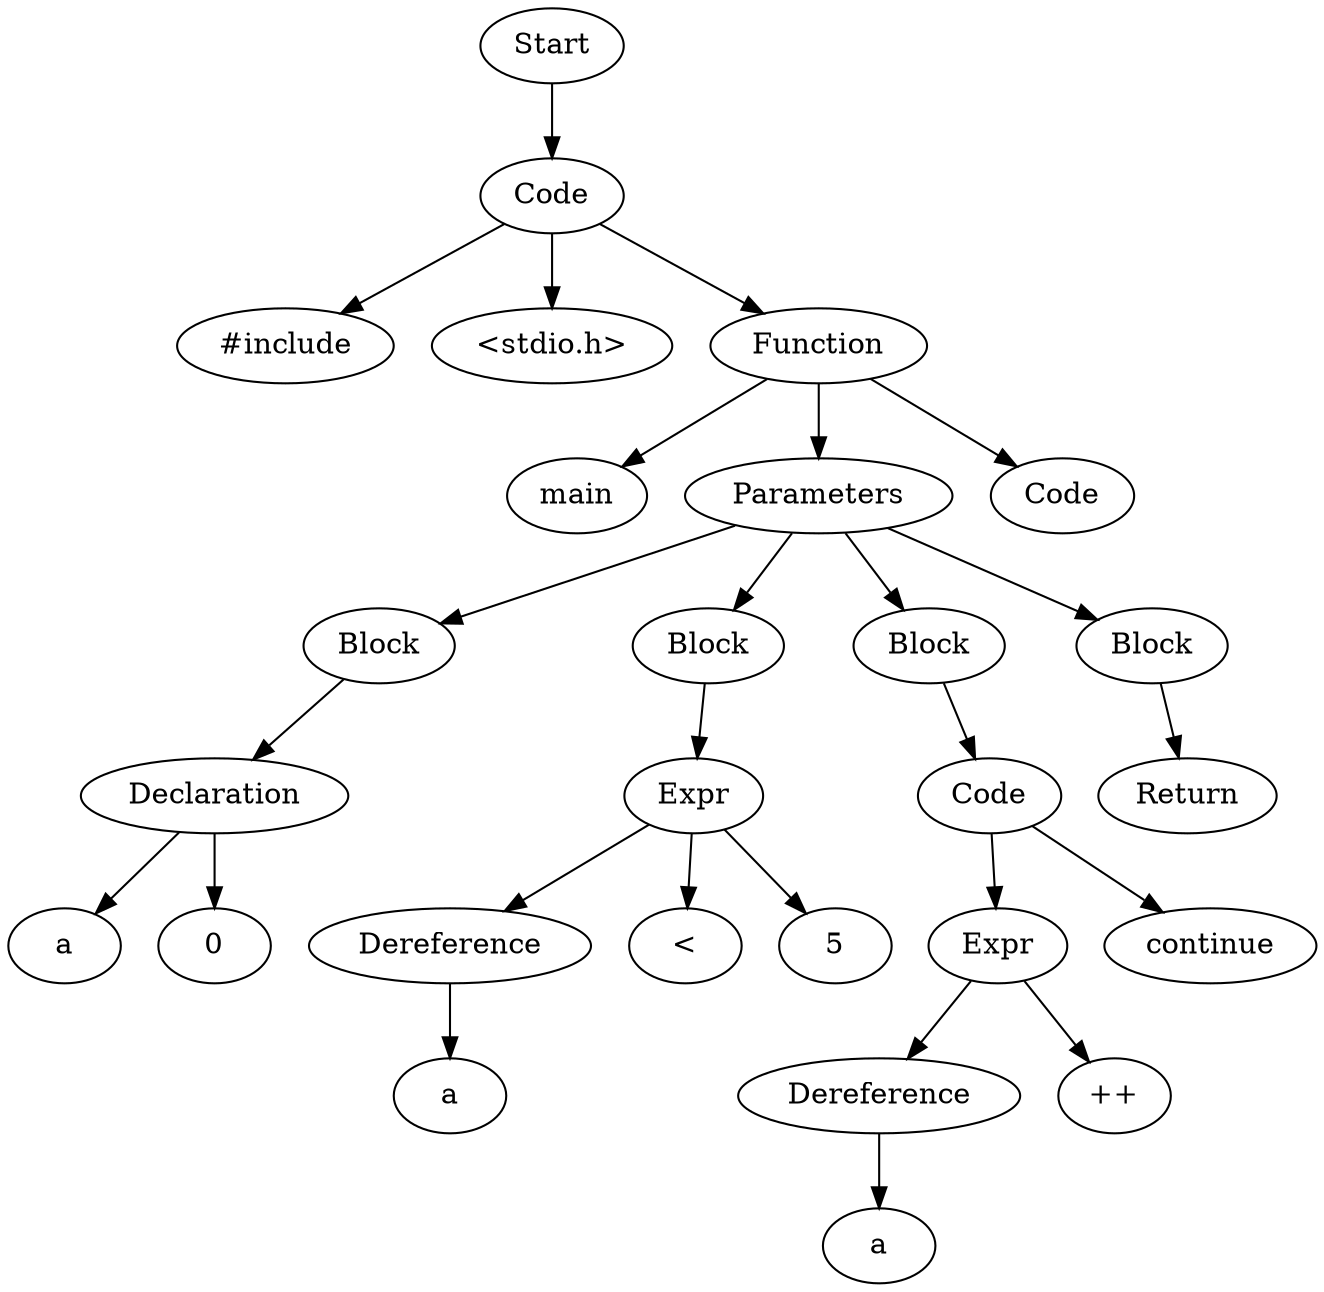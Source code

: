 digraph AST {
  "129549670999248" [label="Start"];
  "129549670999248" -> "129549669112976";
  "129549669112976" [label="Code"];
  "129549669112976" -> "129549669110672";
  "129549669112976" -> "129549669111584";
  "129549669112976" -> "129549669111632";
  "129549669110672" [label="#include"];
  "129549669111584" [label="<stdio.h>"];
  "129549669111632" [label="Function"];
  "129549669111632" -> "129549669110000";
  "129549669111632" -> "129549669110576";
  "129549669111632" -> "129549669110624";
  "129549669110000" [label="main"];
  "129549669110576" [label="Parameters"];
  "129549669110576" -> "129549669109904";
  "129549669110576" -> "129549669109184";
  "129549669110576" -> "129549669110144";
  "129549669110576" -> "129549669107264";
  "129549669109904" [label="Block"];
  "129549669109904" -> "129549669109520";
  "129549669109520" [label="Declaration"];
  "129549669109520" -> "129549669109472";
  "129549669109520" -> "129549669109232";
  "129549669109472" [label="a"];
  "129549669109232" [label="0"];
  "129549669109184" [label="Block"];
  "129549669109184" -> "129549669109040";
  "129549669109040" [label="Expr"];
  "129549669109040" -> "129549669108992";
  "129549669109040" -> "129549669110096";
  "129549669109040" -> "129549669108896";
  "129549669108992" [label="Dereference"];
  "129549669108992" -> "129549669108848";
  "129549669108848" [label="a"];
  "129549669110096" [label="<"];
  "129549669108896" [label="5"];
  "129549669110144" [label="Block"];
  "129549669110144" -> "129549669109808";
  "129549669109808" [label="Code"];
  "129549669109808" -> "129549669111968";
  "129549669109808" -> "129549669107936";
  "129549669111968" [label="Expr"];
  "129549669111968" -> "129549669111824";
  "129549669111968" -> "129549669111872";
  "129549669111824" [label="Dereference"];
  "129549669111824" -> "129549669107984";
  "129549669107984" [label="a"];
  "129549669111872" [label="++"];
  "129549669107936" [label="continue"];
  "129549669107264" [label="Block"];
  "129549669107264" -> "129549669107888";
  "129549669107888" [label="Return"];
  "129549669110624" [label="Code"];
}
